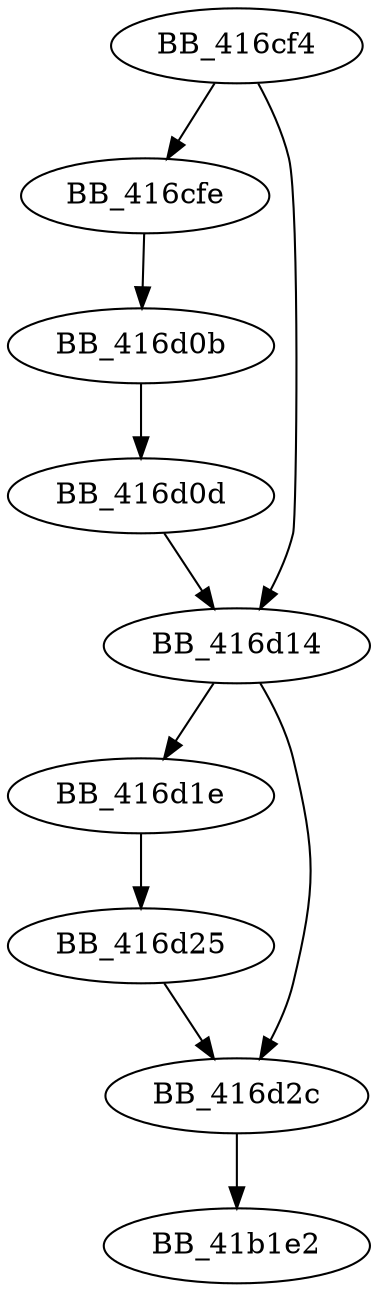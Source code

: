DiGraph __mtterm{
BB_416cf4->BB_416cfe
BB_416cf4->BB_416d14
BB_416cfe->BB_416d0b
BB_416d0b->BB_416d0d
BB_416d0d->BB_416d14
BB_416d14->BB_416d1e
BB_416d14->BB_416d2c
BB_416d1e->BB_416d25
BB_416d25->BB_416d2c
BB_416d2c->BB_41b1e2
}
